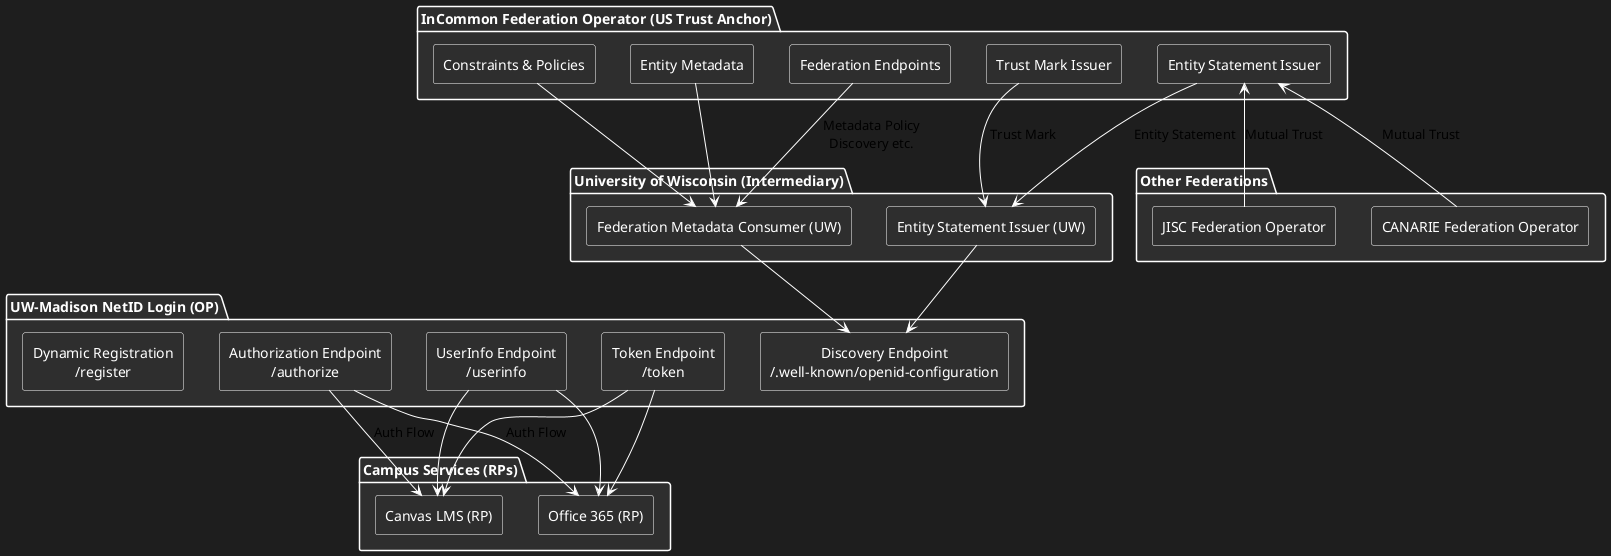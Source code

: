 @startuml
' Set dark theme
skinparam backgroundColor #1e1e1e
skinparam componentStyle rectangle
skinparam shadowing false
skinparam component {
  backgroundColor #2e2e2e
  borderColor white
  fontColor white
}
skinparam package {
  backgroundColor #2e2e2e
  borderColor white
  fontColor white
}
skinparam noteBackgroundColor #333333
skinparam noteBorderColor white
skinparam arrowColor white
skinparam defaultTextAlignment center

' Federation Trust Anchors
package "InCommon Federation Operator (US Trust Anchor)" {
  component "Entity Metadata" as Metadata_InCommon
  component "Trust Mark Issuer" as TMI_InCommon
  component "Entity Statement Issuer" as ESI_InCommon
  component "Federation Endpoints" as FE_InCommon
  component "Constraints & Policies" as Constraints_InCommon
}

package "Other Federations" {
  component "JISC Federation Operator" as JISC
  component "CANARIE Federation Operator" as CANARIE
}

' Intermediary
package "University of Wisconsin (Intermediary)" {
  component "Entity Statement Issuer (UW)" as ESI_UW
  component "Federation Metadata Consumer (UW)" as FMC_UW
}

' OpenID Provider
package "UW-Madison NetID Login (OP)" {
  component "Discovery Endpoint\n/.well-known/openid-configuration" as Discovery_OP
  component "Authorization Endpoint\n/authorize" as Authorize_OP
  component "Token Endpoint\n/token" as Token_OP
  component "UserInfo Endpoint\n/userinfo" as UserInfo_OP
  component "Dynamic Registration\n/register" as Register_OP
}

' Relying Parties
package "Campus Services (RPs)" {
  component "Canvas LMS (RP)" as Canvas
  component "Office 365 (RP)" as O365
}

' Relationships - Federation Trust Chain
ESI_InCommon --> ESI_UW : Entity Statement
Metadata_InCommon --> FMC_UW
TMI_InCommon --> ESI_UW : Trust Mark
Constraints_InCommon --> FMC_UW

' Federation Endpoints
FE_InCommon --> FMC_UW : Metadata Policy\nDiscovery etc.

' Trust relationships
ESI_InCommon <-- JISC : Mutual Trust
ESI_InCommon <-- CANARIE : Mutual Trust

' Intermediary to OP
ESI_UW --> Discovery_OP
FMC_UW --> Discovery_OP

' OP to RPs
Authorize_OP --> Canvas : Auth Flow
Token_OP --> Canvas
UserInfo_OP --> Canvas

Authorize_OP --> O365 : Auth Flow
Token_OP --> O365
UserInfo_OP --> O365

@enduml
